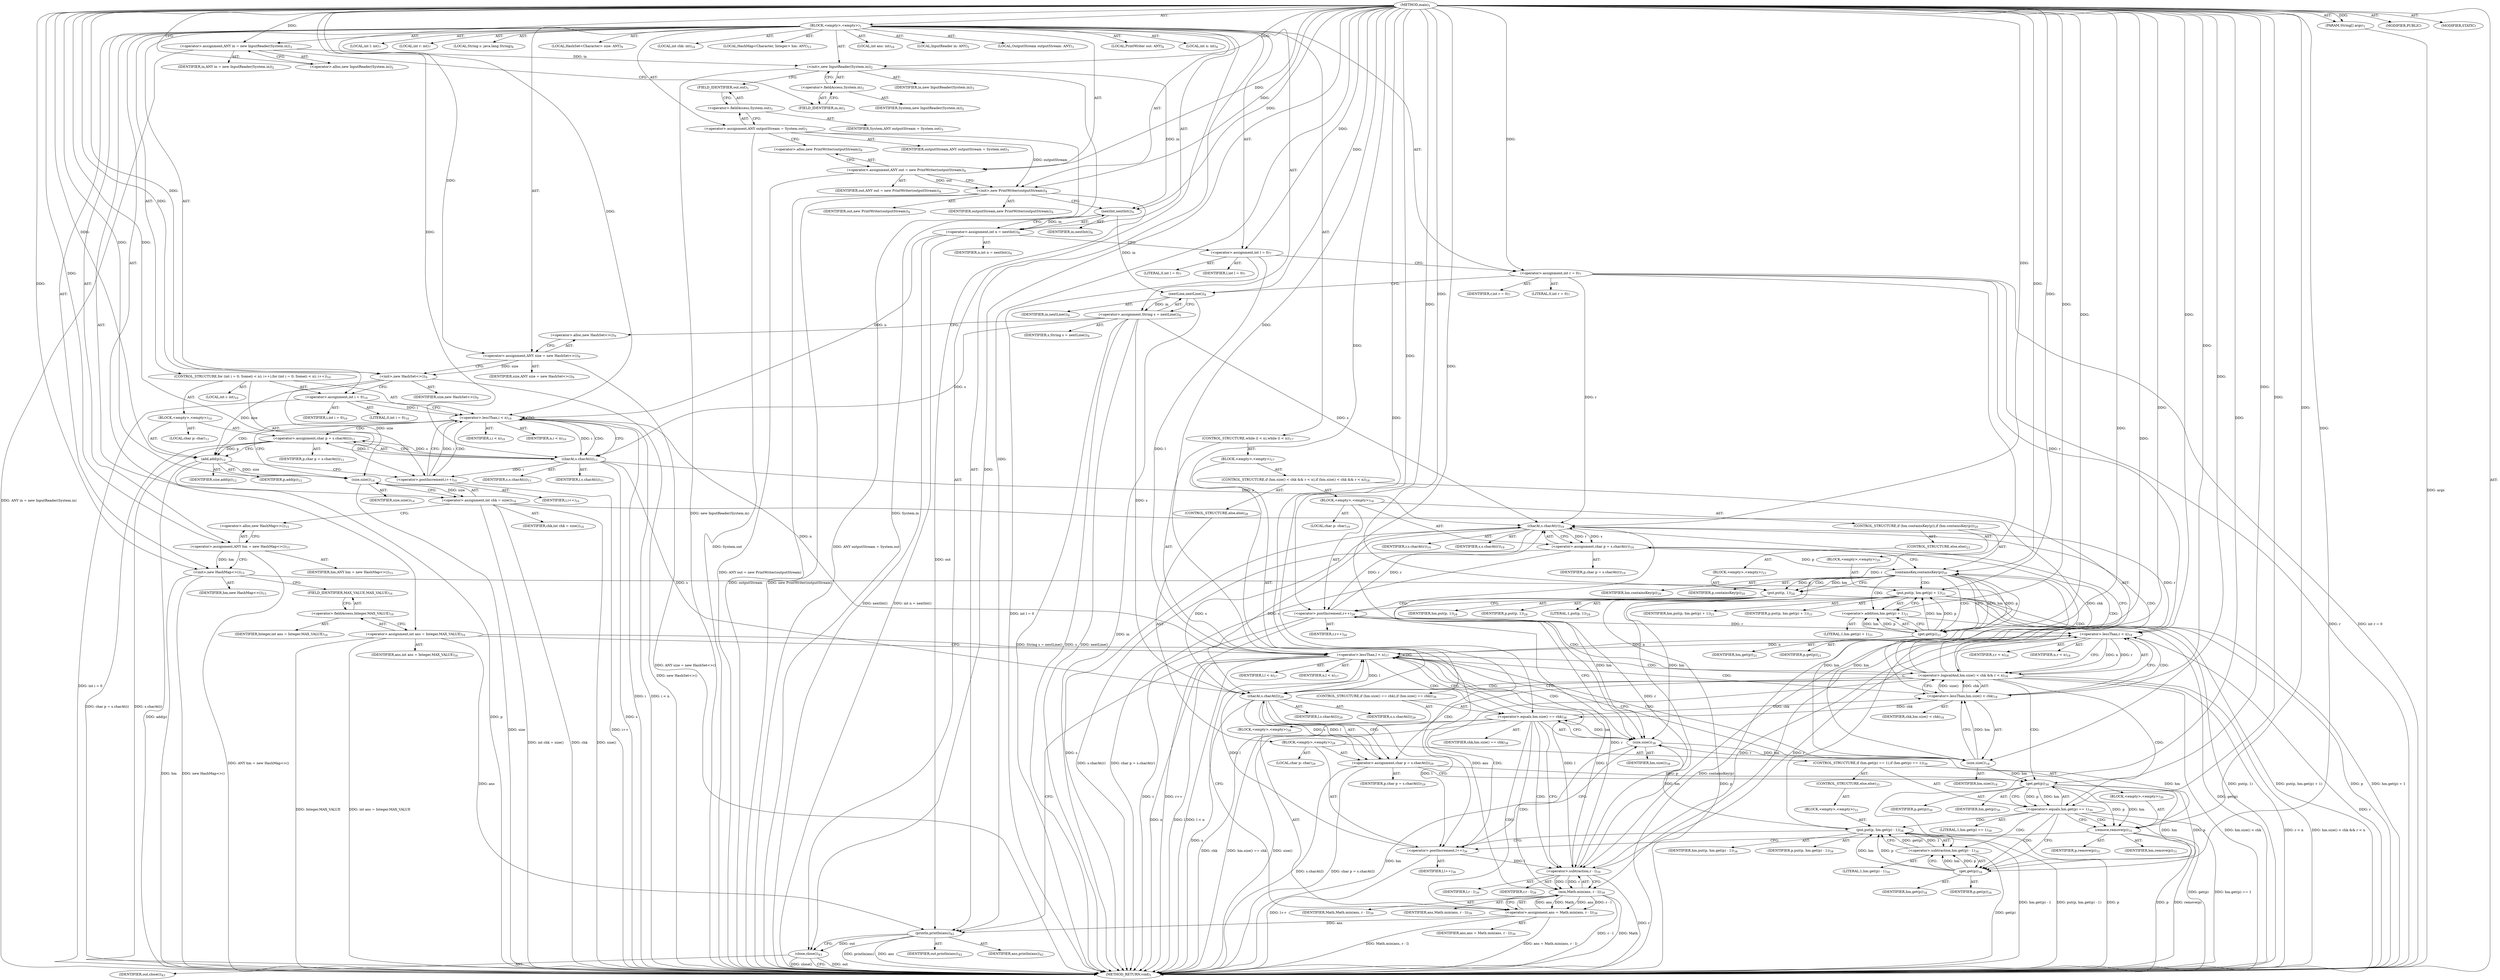 digraph "main" {  
"25" [label = <(METHOD,main)<SUB>1</SUB>> ]
"26" [label = <(PARAM,String[] args)<SUB>1</SUB>> ]
"27" [label = <(BLOCK,&lt;empty&gt;,&lt;empty&gt;)<SUB>1</SUB>> ]
"4" [label = <(LOCAL,InputReader in: ANY)<SUB>2</SUB>> ]
"28" [label = <(&lt;operator&gt;.assignment,ANY in = new InputReader(System.in))<SUB>2</SUB>> ]
"29" [label = <(IDENTIFIER,in,ANY in = new InputReader(System.in))<SUB>2</SUB>> ]
"30" [label = <(&lt;operator&gt;.alloc,new InputReader(System.in))<SUB>2</SUB>> ]
"31" [label = <(&lt;init&gt;,new InputReader(System.in))<SUB>2</SUB>> ]
"3" [label = <(IDENTIFIER,in,new InputReader(System.in))<SUB>2</SUB>> ]
"32" [label = <(&lt;operator&gt;.fieldAccess,System.in)<SUB>2</SUB>> ]
"33" [label = <(IDENTIFIER,System,new InputReader(System.in))<SUB>2</SUB>> ]
"34" [label = <(FIELD_IDENTIFIER,in,in)<SUB>2</SUB>> ]
"35" [label = <(LOCAL,OutputStream outputStream: ANY)<SUB>3</SUB>> ]
"36" [label = <(&lt;operator&gt;.assignment,ANY outputStream = System.out)<SUB>3</SUB>> ]
"37" [label = <(IDENTIFIER,outputStream,ANY outputStream = System.out)<SUB>3</SUB>> ]
"38" [label = <(&lt;operator&gt;.fieldAccess,System.out)<SUB>3</SUB>> ]
"39" [label = <(IDENTIFIER,System,ANY outputStream = System.out)<SUB>3</SUB>> ]
"40" [label = <(FIELD_IDENTIFIER,out,out)<SUB>3</SUB>> ]
"6" [label = <(LOCAL,PrintWriter out: ANY)<SUB>4</SUB>> ]
"41" [label = <(&lt;operator&gt;.assignment,ANY out = new PrintWriter(outputStream))<SUB>4</SUB>> ]
"42" [label = <(IDENTIFIER,out,ANY out = new PrintWriter(outputStream))<SUB>4</SUB>> ]
"43" [label = <(&lt;operator&gt;.alloc,new PrintWriter(outputStream))<SUB>4</SUB>> ]
"44" [label = <(&lt;init&gt;,new PrintWriter(outputStream))<SUB>4</SUB>> ]
"5" [label = <(IDENTIFIER,out,new PrintWriter(outputStream))<SUB>4</SUB>> ]
"45" [label = <(IDENTIFIER,outputStream,new PrintWriter(outputStream))<SUB>4</SUB>> ]
"46" [label = <(LOCAL,int n: int)<SUB>6</SUB>> ]
"47" [label = <(&lt;operator&gt;.assignment,int n = nextInt())<SUB>6</SUB>> ]
"48" [label = <(IDENTIFIER,n,int n = nextInt())<SUB>6</SUB>> ]
"49" [label = <(nextInt,nextInt())<SUB>6</SUB>> ]
"50" [label = <(IDENTIFIER,in,nextInt())<SUB>6</SUB>> ]
"51" [label = <(LOCAL,int l: int)<SUB>7</SUB>> ]
"52" [label = <(LOCAL,int r: int)<SUB>7</SUB>> ]
"53" [label = <(&lt;operator&gt;.assignment,int l = 0)<SUB>7</SUB>> ]
"54" [label = <(IDENTIFIER,l,int l = 0)<SUB>7</SUB>> ]
"55" [label = <(LITERAL,0,int l = 0)<SUB>7</SUB>> ]
"56" [label = <(&lt;operator&gt;.assignment,int r = 0)<SUB>7</SUB>> ]
"57" [label = <(IDENTIFIER,r,int r = 0)<SUB>7</SUB>> ]
"58" [label = <(LITERAL,0,int r = 0)<SUB>7</SUB>> ]
"59" [label = <(LOCAL,String s: java.lang.String)<SUB>8</SUB>> ]
"60" [label = <(&lt;operator&gt;.assignment,String s = nextLine())<SUB>8</SUB>> ]
"61" [label = <(IDENTIFIER,s,String s = nextLine())<SUB>8</SUB>> ]
"62" [label = <(nextLine,nextLine())<SUB>8</SUB>> ]
"63" [label = <(IDENTIFIER,in,nextLine())<SUB>8</SUB>> ]
"8" [label = <(LOCAL,HashSet&lt;Character&gt; size: ANY)<SUB>9</SUB>> ]
"64" [label = <(&lt;operator&gt;.assignment,ANY size = new HashSet&lt;&gt;())<SUB>9</SUB>> ]
"65" [label = <(IDENTIFIER,size,ANY size = new HashSet&lt;&gt;())<SUB>9</SUB>> ]
"66" [label = <(&lt;operator&gt;.alloc,new HashSet&lt;&gt;())<SUB>9</SUB>> ]
"67" [label = <(&lt;init&gt;,new HashSet&lt;&gt;())<SUB>9</SUB>> ]
"7" [label = <(IDENTIFIER,size,new HashSet&lt;&gt;())<SUB>9</SUB>> ]
"68" [label = <(CONTROL_STRUCTURE,for (int i = 0; Some(i &lt; n); i++),for (int i = 0; Some(i &lt; n); i++))<SUB>10</SUB>> ]
"69" [label = <(LOCAL,int i: int)<SUB>10</SUB>> ]
"70" [label = <(&lt;operator&gt;.assignment,int i = 0)<SUB>10</SUB>> ]
"71" [label = <(IDENTIFIER,i,int i = 0)<SUB>10</SUB>> ]
"72" [label = <(LITERAL,0,int i = 0)<SUB>10</SUB>> ]
"73" [label = <(&lt;operator&gt;.lessThan,i &lt; n)<SUB>10</SUB>> ]
"74" [label = <(IDENTIFIER,i,i &lt; n)<SUB>10</SUB>> ]
"75" [label = <(IDENTIFIER,n,i &lt; n)<SUB>10</SUB>> ]
"76" [label = <(&lt;operator&gt;.postIncrement,i++)<SUB>10</SUB>> ]
"77" [label = <(IDENTIFIER,i,i++)<SUB>10</SUB>> ]
"78" [label = <(BLOCK,&lt;empty&gt;,&lt;empty&gt;)<SUB>10</SUB>> ]
"79" [label = <(LOCAL,char p: char)<SUB>11</SUB>> ]
"80" [label = <(&lt;operator&gt;.assignment,char p = s.charAt(i))<SUB>11</SUB>> ]
"81" [label = <(IDENTIFIER,p,char p = s.charAt(i))<SUB>11</SUB>> ]
"82" [label = <(charAt,s.charAt(i))<SUB>11</SUB>> ]
"83" [label = <(IDENTIFIER,s,s.charAt(i))<SUB>11</SUB>> ]
"84" [label = <(IDENTIFIER,i,s.charAt(i))<SUB>11</SUB>> ]
"85" [label = <(add,add(p))<SUB>12</SUB>> ]
"86" [label = <(IDENTIFIER,size,add(p))<SUB>12</SUB>> ]
"87" [label = <(IDENTIFIER,p,add(p))<SUB>12</SUB>> ]
"88" [label = <(LOCAL,int chk: int)<SUB>14</SUB>> ]
"89" [label = <(&lt;operator&gt;.assignment,int chk = size())<SUB>14</SUB>> ]
"90" [label = <(IDENTIFIER,chk,int chk = size())<SUB>14</SUB>> ]
"91" [label = <(size,size())<SUB>14</SUB>> ]
"92" [label = <(IDENTIFIER,size,size())<SUB>14</SUB>> ]
"10" [label = <(LOCAL,HashMap&lt;Character, Integer&gt; hm: ANY)<SUB>15</SUB>> ]
"93" [label = <(&lt;operator&gt;.assignment,ANY hm = new HashMap&lt;&gt;())<SUB>15</SUB>> ]
"94" [label = <(IDENTIFIER,hm,ANY hm = new HashMap&lt;&gt;())<SUB>15</SUB>> ]
"95" [label = <(&lt;operator&gt;.alloc,new HashMap&lt;&gt;())<SUB>15</SUB>> ]
"96" [label = <(&lt;init&gt;,new HashMap&lt;&gt;())<SUB>15</SUB>> ]
"9" [label = <(IDENTIFIER,hm,new HashMap&lt;&gt;())<SUB>15</SUB>> ]
"97" [label = <(LOCAL,int ans: int)<SUB>16</SUB>> ]
"98" [label = <(&lt;operator&gt;.assignment,int ans = Integer.MAX_VALUE)<SUB>16</SUB>> ]
"99" [label = <(IDENTIFIER,ans,int ans = Integer.MAX_VALUE)<SUB>16</SUB>> ]
"100" [label = <(&lt;operator&gt;.fieldAccess,Integer.MAX_VALUE)<SUB>16</SUB>> ]
"101" [label = <(IDENTIFIER,Integer,int ans = Integer.MAX_VALUE)<SUB>16</SUB>> ]
"102" [label = <(FIELD_IDENTIFIER,MAX_VALUE,MAX_VALUE)<SUB>16</SUB>> ]
"103" [label = <(CONTROL_STRUCTURE,while (l &lt; n),while (l &lt; n))<SUB>17</SUB>> ]
"104" [label = <(&lt;operator&gt;.lessThan,l &lt; n)<SUB>17</SUB>> ]
"105" [label = <(IDENTIFIER,l,l &lt; n)<SUB>17</SUB>> ]
"106" [label = <(IDENTIFIER,n,l &lt; n)<SUB>17</SUB>> ]
"107" [label = <(BLOCK,&lt;empty&gt;,&lt;empty&gt;)<SUB>17</SUB>> ]
"108" [label = <(CONTROL_STRUCTURE,if (hm.size() &lt; chk &amp;&amp; r &lt; n),if (hm.size() &lt; chk &amp;&amp; r &lt; n))<SUB>18</SUB>> ]
"109" [label = <(&lt;operator&gt;.logicalAnd,hm.size() &lt; chk &amp;&amp; r &lt; n)<SUB>18</SUB>> ]
"110" [label = <(&lt;operator&gt;.lessThan,hm.size() &lt; chk)<SUB>18</SUB>> ]
"111" [label = <(size,size())<SUB>18</SUB>> ]
"112" [label = <(IDENTIFIER,hm,size())<SUB>18</SUB>> ]
"113" [label = <(IDENTIFIER,chk,hm.size() &lt; chk)<SUB>18</SUB>> ]
"114" [label = <(&lt;operator&gt;.lessThan,r &lt; n)<SUB>18</SUB>> ]
"115" [label = <(IDENTIFIER,r,r &lt; n)<SUB>18</SUB>> ]
"116" [label = <(IDENTIFIER,n,r &lt; n)<SUB>18</SUB>> ]
"117" [label = <(BLOCK,&lt;empty&gt;,&lt;empty&gt;)<SUB>18</SUB>> ]
"118" [label = <(LOCAL,char p: char)<SUB>19</SUB>> ]
"119" [label = <(&lt;operator&gt;.assignment,char p = s.charAt(r))<SUB>19</SUB>> ]
"120" [label = <(IDENTIFIER,p,char p = s.charAt(r))<SUB>19</SUB>> ]
"121" [label = <(charAt,s.charAt(r))<SUB>19</SUB>> ]
"122" [label = <(IDENTIFIER,s,s.charAt(r))<SUB>19</SUB>> ]
"123" [label = <(IDENTIFIER,r,s.charAt(r))<SUB>19</SUB>> ]
"124" [label = <(CONTROL_STRUCTURE,if (hm.containsKey(p)),if (hm.containsKey(p)))<SUB>20</SUB>> ]
"125" [label = <(containsKey,containsKey(p))<SUB>20</SUB>> ]
"126" [label = <(IDENTIFIER,hm,containsKey(p))<SUB>20</SUB>> ]
"127" [label = <(IDENTIFIER,p,containsKey(p))<SUB>20</SUB>> ]
"128" [label = <(BLOCK,&lt;empty&gt;,&lt;empty&gt;)<SUB>20</SUB>> ]
"129" [label = <(put,put(p, hm.get(p) + 1))<SUB>21</SUB>> ]
"130" [label = <(IDENTIFIER,hm,put(p, hm.get(p) + 1))<SUB>21</SUB>> ]
"131" [label = <(IDENTIFIER,p,put(p, hm.get(p) + 1))<SUB>21</SUB>> ]
"132" [label = <(&lt;operator&gt;.addition,hm.get(p) + 1)<SUB>21</SUB>> ]
"133" [label = <(get,get(p))<SUB>21</SUB>> ]
"134" [label = <(IDENTIFIER,hm,get(p))<SUB>21</SUB>> ]
"135" [label = <(IDENTIFIER,p,get(p))<SUB>21</SUB>> ]
"136" [label = <(LITERAL,1,hm.get(p) + 1)<SUB>21</SUB>> ]
"137" [label = <(CONTROL_STRUCTURE,else,else)<SUB>23</SUB>> ]
"138" [label = <(BLOCK,&lt;empty&gt;,&lt;empty&gt;)<SUB>23</SUB>> ]
"139" [label = <(put,put(p, 1))<SUB>24</SUB>> ]
"140" [label = <(IDENTIFIER,hm,put(p, 1))<SUB>24</SUB>> ]
"141" [label = <(IDENTIFIER,p,put(p, 1))<SUB>24</SUB>> ]
"142" [label = <(LITERAL,1,put(p, 1))<SUB>24</SUB>> ]
"143" [label = <(&lt;operator&gt;.postIncrement,r++)<SUB>26</SUB>> ]
"144" [label = <(IDENTIFIER,r,r++)<SUB>26</SUB>> ]
"145" [label = <(CONTROL_STRUCTURE,else,else)<SUB>28</SUB>> ]
"146" [label = <(BLOCK,&lt;empty&gt;,&lt;empty&gt;)<SUB>28</SUB>> ]
"147" [label = <(LOCAL,char p: char)<SUB>29</SUB>> ]
"148" [label = <(&lt;operator&gt;.assignment,char p = s.charAt(l))<SUB>29</SUB>> ]
"149" [label = <(IDENTIFIER,p,char p = s.charAt(l))<SUB>29</SUB>> ]
"150" [label = <(charAt,s.charAt(l))<SUB>29</SUB>> ]
"151" [label = <(IDENTIFIER,s,s.charAt(l))<SUB>29</SUB>> ]
"152" [label = <(IDENTIFIER,l,s.charAt(l))<SUB>29</SUB>> ]
"153" [label = <(CONTROL_STRUCTURE,if (hm.get(p) == 1),if (hm.get(p) == 1))<SUB>30</SUB>> ]
"154" [label = <(&lt;operator&gt;.equals,hm.get(p) == 1)<SUB>30</SUB>> ]
"155" [label = <(get,get(p))<SUB>30</SUB>> ]
"156" [label = <(IDENTIFIER,hm,get(p))<SUB>30</SUB>> ]
"157" [label = <(IDENTIFIER,p,get(p))<SUB>30</SUB>> ]
"158" [label = <(LITERAL,1,hm.get(p) == 1)<SUB>30</SUB>> ]
"159" [label = <(BLOCK,&lt;empty&gt;,&lt;empty&gt;)<SUB>30</SUB>> ]
"160" [label = <(remove,remove(p))<SUB>31</SUB>> ]
"161" [label = <(IDENTIFIER,hm,remove(p))<SUB>31</SUB>> ]
"162" [label = <(IDENTIFIER,p,remove(p))<SUB>31</SUB>> ]
"163" [label = <(CONTROL_STRUCTURE,else,else)<SUB>33</SUB>> ]
"164" [label = <(BLOCK,&lt;empty&gt;,&lt;empty&gt;)<SUB>33</SUB>> ]
"165" [label = <(put,put(p, hm.get(p) - 1))<SUB>34</SUB>> ]
"166" [label = <(IDENTIFIER,hm,put(p, hm.get(p) - 1))<SUB>34</SUB>> ]
"167" [label = <(IDENTIFIER,p,put(p, hm.get(p) - 1))<SUB>34</SUB>> ]
"168" [label = <(&lt;operator&gt;.subtraction,hm.get(p) - 1)<SUB>34</SUB>> ]
"169" [label = <(get,get(p))<SUB>34</SUB>> ]
"170" [label = <(IDENTIFIER,hm,get(p))<SUB>34</SUB>> ]
"171" [label = <(IDENTIFIER,p,get(p))<SUB>34</SUB>> ]
"172" [label = <(LITERAL,1,hm.get(p) - 1)<SUB>34</SUB>> ]
"173" [label = <(&lt;operator&gt;.postIncrement,l++)<SUB>36</SUB>> ]
"174" [label = <(IDENTIFIER,l,l++)<SUB>36</SUB>> ]
"175" [label = <(CONTROL_STRUCTURE,if (hm.size() == chk),if (hm.size() == chk))<SUB>38</SUB>> ]
"176" [label = <(&lt;operator&gt;.equals,hm.size() == chk)<SUB>38</SUB>> ]
"177" [label = <(size,size())<SUB>38</SUB>> ]
"178" [label = <(IDENTIFIER,hm,size())<SUB>38</SUB>> ]
"179" [label = <(IDENTIFIER,chk,hm.size() == chk)<SUB>38</SUB>> ]
"180" [label = <(BLOCK,&lt;empty&gt;,&lt;empty&gt;)<SUB>38</SUB>> ]
"181" [label = <(&lt;operator&gt;.assignment,ans = Math.min(ans, r - l))<SUB>39</SUB>> ]
"182" [label = <(IDENTIFIER,ans,ans = Math.min(ans, r - l))<SUB>39</SUB>> ]
"183" [label = <(min,Math.min(ans, r - l))<SUB>39</SUB>> ]
"184" [label = <(IDENTIFIER,Math,Math.min(ans, r - l))<SUB>39</SUB>> ]
"185" [label = <(IDENTIFIER,ans,Math.min(ans, r - l))<SUB>39</SUB>> ]
"186" [label = <(&lt;operator&gt;.subtraction,r - l)<SUB>39</SUB>> ]
"187" [label = <(IDENTIFIER,r,r - l)<SUB>39</SUB>> ]
"188" [label = <(IDENTIFIER,l,r - l)<SUB>39</SUB>> ]
"189" [label = <(println,println(ans))<SUB>42</SUB>> ]
"190" [label = <(IDENTIFIER,out,println(ans))<SUB>42</SUB>> ]
"191" [label = <(IDENTIFIER,ans,println(ans))<SUB>42</SUB>> ]
"192" [label = <(close,close())<SUB>43</SUB>> ]
"193" [label = <(IDENTIFIER,out,close())<SUB>43</SUB>> ]
"194" [label = <(MODIFIER,PUBLIC)> ]
"195" [label = <(MODIFIER,STATIC)> ]
"196" [label = <(METHOD_RETURN,void)<SUB>1</SUB>> ]
  "25" -> "26"  [ label = "AST: "] 
  "25" -> "27"  [ label = "AST: "] 
  "25" -> "194"  [ label = "AST: "] 
  "25" -> "195"  [ label = "AST: "] 
  "25" -> "196"  [ label = "AST: "] 
  "27" -> "4"  [ label = "AST: "] 
  "27" -> "28"  [ label = "AST: "] 
  "27" -> "31"  [ label = "AST: "] 
  "27" -> "35"  [ label = "AST: "] 
  "27" -> "36"  [ label = "AST: "] 
  "27" -> "6"  [ label = "AST: "] 
  "27" -> "41"  [ label = "AST: "] 
  "27" -> "44"  [ label = "AST: "] 
  "27" -> "46"  [ label = "AST: "] 
  "27" -> "47"  [ label = "AST: "] 
  "27" -> "51"  [ label = "AST: "] 
  "27" -> "52"  [ label = "AST: "] 
  "27" -> "53"  [ label = "AST: "] 
  "27" -> "56"  [ label = "AST: "] 
  "27" -> "59"  [ label = "AST: "] 
  "27" -> "60"  [ label = "AST: "] 
  "27" -> "8"  [ label = "AST: "] 
  "27" -> "64"  [ label = "AST: "] 
  "27" -> "67"  [ label = "AST: "] 
  "27" -> "68"  [ label = "AST: "] 
  "27" -> "88"  [ label = "AST: "] 
  "27" -> "89"  [ label = "AST: "] 
  "27" -> "10"  [ label = "AST: "] 
  "27" -> "93"  [ label = "AST: "] 
  "27" -> "96"  [ label = "AST: "] 
  "27" -> "97"  [ label = "AST: "] 
  "27" -> "98"  [ label = "AST: "] 
  "27" -> "103"  [ label = "AST: "] 
  "27" -> "189"  [ label = "AST: "] 
  "27" -> "192"  [ label = "AST: "] 
  "28" -> "29"  [ label = "AST: "] 
  "28" -> "30"  [ label = "AST: "] 
  "31" -> "3"  [ label = "AST: "] 
  "31" -> "32"  [ label = "AST: "] 
  "32" -> "33"  [ label = "AST: "] 
  "32" -> "34"  [ label = "AST: "] 
  "36" -> "37"  [ label = "AST: "] 
  "36" -> "38"  [ label = "AST: "] 
  "38" -> "39"  [ label = "AST: "] 
  "38" -> "40"  [ label = "AST: "] 
  "41" -> "42"  [ label = "AST: "] 
  "41" -> "43"  [ label = "AST: "] 
  "44" -> "5"  [ label = "AST: "] 
  "44" -> "45"  [ label = "AST: "] 
  "47" -> "48"  [ label = "AST: "] 
  "47" -> "49"  [ label = "AST: "] 
  "49" -> "50"  [ label = "AST: "] 
  "53" -> "54"  [ label = "AST: "] 
  "53" -> "55"  [ label = "AST: "] 
  "56" -> "57"  [ label = "AST: "] 
  "56" -> "58"  [ label = "AST: "] 
  "60" -> "61"  [ label = "AST: "] 
  "60" -> "62"  [ label = "AST: "] 
  "62" -> "63"  [ label = "AST: "] 
  "64" -> "65"  [ label = "AST: "] 
  "64" -> "66"  [ label = "AST: "] 
  "67" -> "7"  [ label = "AST: "] 
  "68" -> "69"  [ label = "AST: "] 
  "68" -> "70"  [ label = "AST: "] 
  "68" -> "73"  [ label = "AST: "] 
  "68" -> "76"  [ label = "AST: "] 
  "68" -> "78"  [ label = "AST: "] 
  "70" -> "71"  [ label = "AST: "] 
  "70" -> "72"  [ label = "AST: "] 
  "73" -> "74"  [ label = "AST: "] 
  "73" -> "75"  [ label = "AST: "] 
  "76" -> "77"  [ label = "AST: "] 
  "78" -> "79"  [ label = "AST: "] 
  "78" -> "80"  [ label = "AST: "] 
  "78" -> "85"  [ label = "AST: "] 
  "80" -> "81"  [ label = "AST: "] 
  "80" -> "82"  [ label = "AST: "] 
  "82" -> "83"  [ label = "AST: "] 
  "82" -> "84"  [ label = "AST: "] 
  "85" -> "86"  [ label = "AST: "] 
  "85" -> "87"  [ label = "AST: "] 
  "89" -> "90"  [ label = "AST: "] 
  "89" -> "91"  [ label = "AST: "] 
  "91" -> "92"  [ label = "AST: "] 
  "93" -> "94"  [ label = "AST: "] 
  "93" -> "95"  [ label = "AST: "] 
  "96" -> "9"  [ label = "AST: "] 
  "98" -> "99"  [ label = "AST: "] 
  "98" -> "100"  [ label = "AST: "] 
  "100" -> "101"  [ label = "AST: "] 
  "100" -> "102"  [ label = "AST: "] 
  "103" -> "104"  [ label = "AST: "] 
  "103" -> "107"  [ label = "AST: "] 
  "104" -> "105"  [ label = "AST: "] 
  "104" -> "106"  [ label = "AST: "] 
  "107" -> "108"  [ label = "AST: "] 
  "107" -> "175"  [ label = "AST: "] 
  "108" -> "109"  [ label = "AST: "] 
  "108" -> "117"  [ label = "AST: "] 
  "108" -> "145"  [ label = "AST: "] 
  "109" -> "110"  [ label = "AST: "] 
  "109" -> "114"  [ label = "AST: "] 
  "110" -> "111"  [ label = "AST: "] 
  "110" -> "113"  [ label = "AST: "] 
  "111" -> "112"  [ label = "AST: "] 
  "114" -> "115"  [ label = "AST: "] 
  "114" -> "116"  [ label = "AST: "] 
  "117" -> "118"  [ label = "AST: "] 
  "117" -> "119"  [ label = "AST: "] 
  "117" -> "124"  [ label = "AST: "] 
  "117" -> "143"  [ label = "AST: "] 
  "119" -> "120"  [ label = "AST: "] 
  "119" -> "121"  [ label = "AST: "] 
  "121" -> "122"  [ label = "AST: "] 
  "121" -> "123"  [ label = "AST: "] 
  "124" -> "125"  [ label = "AST: "] 
  "124" -> "128"  [ label = "AST: "] 
  "124" -> "137"  [ label = "AST: "] 
  "125" -> "126"  [ label = "AST: "] 
  "125" -> "127"  [ label = "AST: "] 
  "128" -> "129"  [ label = "AST: "] 
  "129" -> "130"  [ label = "AST: "] 
  "129" -> "131"  [ label = "AST: "] 
  "129" -> "132"  [ label = "AST: "] 
  "132" -> "133"  [ label = "AST: "] 
  "132" -> "136"  [ label = "AST: "] 
  "133" -> "134"  [ label = "AST: "] 
  "133" -> "135"  [ label = "AST: "] 
  "137" -> "138"  [ label = "AST: "] 
  "138" -> "139"  [ label = "AST: "] 
  "139" -> "140"  [ label = "AST: "] 
  "139" -> "141"  [ label = "AST: "] 
  "139" -> "142"  [ label = "AST: "] 
  "143" -> "144"  [ label = "AST: "] 
  "145" -> "146"  [ label = "AST: "] 
  "146" -> "147"  [ label = "AST: "] 
  "146" -> "148"  [ label = "AST: "] 
  "146" -> "153"  [ label = "AST: "] 
  "146" -> "173"  [ label = "AST: "] 
  "148" -> "149"  [ label = "AST: "] 
  "148" -> "150"  [ label = "AST: "] 
  "150" -> "151"  [ label = "AST: "] 
  "150" -> "152"  [ label = "AST: "] 
  "153" -> "154"  [ label = "AST: "] 
  "153" -> "159"  [ label = "AST: "] 
  "153" -> "163"  [ label = "AST: "] 
  "154" -> "155"  [ label = "AST: "] 
  "154" -> "158"  [ label = "AST: "] 
  "155" -> "156"  [ label = "AST: "] 
  "155" -> "157"  [ label = "AST: "] 
  "159" -> "160"  [ label = "AST: "] 
  "160" -> "161"  [ label = "AST: "] 
  "160" -> "162"  [ label = "AST: "] 
  "163" -> "164"  [ label = "AST: "] 
  "164" -> "165"  [ label = "AST: "] 
  "165" -> "166"  [ label = "AST: "] 
  "165" -> "167"  [ label = "AST: "] 
  "165" -> "168"  [ label = "AST: "] 
  "168" -> "169"  [ label = "AST: "] 
  "168" -> "172"  [ label = "AST: "] 
  "169" -> "170"  [ label = "AST: "] 
  "169" -> "171"  [ label = "AST: "] 
  "173" -> "174"  [ label = "AST: "] 
  "175" -> "176"  [ label = "AST: "] 
  "175" -> "180"  [ label = "AST: "] 
  "176" -> "177"  [ label = "AST: "] 
  "176" -> "179"  [ label = "AST: "] 
  "177" -> "178"  [ label = "AST: "] 
  "180" -> "181"  [ label = "AST: "] 
  "181" -> "182"  [ label = "AST: "] 
  "181" -> "183"  [ label = "AST: "] 
  "183" -> "184"  [ label = "AST: "] 
  "183" -> "185"  [ label = "AST: "] 
  "183" -> "186"  [ label = "AST: "] 
  "186" -> "187"  [ label = "AST: "] 
  "186" -> "188"  [ label = "AST: "] 
  "189" -> "190"  [ label = "AST: "] 
  "189" -> "191"  [ label = "AST: "] 
  "192" -> "193"  [ label = "AST: "] 
  "28" -> "34"  [ label = "CFG: "] 
  "31" -> "40"  [ label = "CFG: "] 
  "36" -> "43"  [ label = "CFG: "] 
  "41" -> "44"  [ label = "CFG: "] 
  "44" -> "49"  [ label = "CFG: "] 
  "47" -> "53"  [ label = "CFG: "] 
  "53" -> "56"  [ label = "CFG: "] 
  "56" -> "62"  [ label = "CFG: "] 
  "60" -> "66"  [ label = "CFG: "] 
  "64" -> "67"  [ label = "CFG: "] 
  "67" -> "70"  [ label = "CFG: "] 
  "89" -> "95"  [ label = "CFG: "] 
  "93" -> "96"  [ label = "CFG: "] 
  "96" -> "102"  [ label = "CFG: "] 
  "98" -> "104"  [ label = "CFG: "] 
  "189" -> "192"  [ label = "CFG: "] 
  "192" -> "196"  [ label = "CFG: "] 
  "30" -> "28"  [ label = "CFG: "] 
  "32" -> "31"  [ label = "CFG: "] 
  "38" -> "36"  [ label = "CFG: "] 
  "43" -> "41"  [ label = "CFG: "] 
  "49" -> "47"  [ label = "CFG: "] 
  "62" -> "60"  [ label = "CFG: "] 
  "66" -> "64"  [ label = "CFG: "] 
  "70" -> "73"  [ label = "CFG: "] 
  "73" -> "82"  [ label = "CFG: "] 
  "73" -> "91"  [ label = "CFG: "] 
  "76" -> "73"  [ label = "CFG: "] 
  "91" -> "89"  [ label = "CFG: "] 
  "95" -> "93"  [ label = "CFG: "] 
  "100" -> "98"  [ label = "CFG: "] 
  "104" -> "111"  [ label = "CFG: "] 
  "104" -> "189"  [ label = "CFG: "] 
  "34" -> "32"  [ label = "CFG: "] 
  "40" -> "38"  [ label = "CFG: "] 
  "80" -> "85"  [ label = "CFG: "] 
  "85" -> "76"  [ label = "CFG: "] 
  "102" -> "100"  [ label = "CFG: "] 
  "82" -> "80"  [ label = "CFG: "] 
  "109" -> "121"  [ label = "CFG: "] 
  "109" -> "150"  [ label = "CFG: "] 
  "176" -> "104"  [ label = "CFG: "] 
  "176" -> "186"  [ label = "CFG: "] 
  "110" -> "109"  [ label = "CFG: "] 
  "110" -> "114"  [ label = "CFG: "] 
  "114" -> "109"  [ label = "CFG: "] 
  "119" -> "125"  [ label = "CFG: "] 
  "143" -> "177"  [ label = "CFG: "] 
  "177" -> "176"  [ label = "CFG: "] 
  "181" -> "104"  [ label = "CFG: "] 
  "111" -> "110"  [ label = "CFG: "] 
  "121" -> "119"  [ label = "CFG: "] 
  "125" -> "133"  [ label = "CFG: "] 
  "125" -> "139"  [ label = "CFG: "] 
  "148" -> "155"  [ label = "CFG: "] 
  "173" -> "177"  [ label = "CFG: "] 
  "183" -> "181"  [ label = "CFG: "] 
  "129" -> "143"  [ label = "CFG: "] 
  "150" -> "148"  [ label = "CFG: "] 
  "154" -> "160"  [ label = "CFG: "] 
  "154" -> "169"  [ label = "CFG: "] 
  "186" -> "183"  [ label = "CFG: "] 
  "132" -> "129"  [ label = "CFG: "] 
  "139" -> "143"  [ label = "CFG: "] 
  "155" -> "154"  [ label = "CFG: "] 
  "160" -> "173"  [ label = "CFG: "] 
  "133" -> "132"  [ label = "CFG: "] 
  "165" -> "173"  [ label = "CFG: "] 
  "168" -> "165"  [ label = "CFG: "] 
  "169" -> "168"  [ label = "CFG: "] 
  "25" -> "30"  [ label = "CFG: "] 
  "26" -> "196"  [ label = "DDG: args"] 
  "28" -> "196"  [ label = "DDG: ANY in = new InputReader(System.in)"] 
  "31" -> "196"  [ label = "DDG: System.in"] 
  "31" -> "196"  [ label = "DDG: new InputReader(System.in)"] 
  "36" -> "196"  [ label = "DDG: System.out"] 
  "36" -> "196"  [ label = "DDG: ANY outputStream = System.out"] 
  "41" -> "196"  [ label = "DDG: ANY out = new PrintWriter(outputStream)"] 
  "44" -> "196"  [ label = "DDG: outputStream"] 
  "44" -> "196"  [ label = "DDG: new PrintWriter(outputStream)"] 
  "47" -> "196"  [ label = "DDG: nextInt()"] 
  "47" -> "196"  [ label = "DDG: int n = nextInt()"] 
  "53" -> "196"  [ label = "DDG: int l = 0"] 
  "56" -> "196"  [ label = "DDG: r"] 
  "56" -> "196"  [ label = "DDG: int r = 0"] 
  "60" -> "196"  [ label = "DDG: s"] 
  "62" -> "196"  [ label = "DDG: in"] 
  "60" -> "196"  [ label = "DDG: nextLine()"] 
  "60" -> "196"  [ label = "DDG: String s = nextLine()"] 
  "64" -> "196"  [ label = "DDG: ANY size = new HashSet&lt;&gt;()"] 
  "67" -> "196"  [ label = "DDG: new HashSet&lt;&gt;()"] 
  "70" -> "196"  [ label = "DDG: int i = 0"] 
  "73" -> "196"  [ label = "DDG: i"] 
  "73" -> "196"  [ label = "DDG: i &lt; n"] 
  "89" -> "196"  [ label = "DDG: chk"] 
  "91" -> "196"  [ label = "DDG: size"] 
  "89" -> "196"  [ label = "DDG: size()"] 
  "89" -> "196"  [ label = "DDG: int chk = size()"] 
  "93" -> "196"  [ label = "DDG: ANY hm = new HashMap&lt;&gt;()"] 
  "96" -> "196"  [ label = "DDG: hm"] 
  "96" -> "196"  [ label = "DDG: new HashMap&lt;&gt;()"] 
  "98" -> "196"  [ label = "DDG: Integer.MAX_VALUE"] 
  "98" -> "196"  [ label = "DDG: int ans = Integer.MAX_VALUE"] 
  "104" -> "196"  [ label = "DDG: l"] 
  "104" -> "196"  [ label = "DDG: n"] 
  "104" -> "196"  [ label = "DDG: l &lt; n"] 
  "189" -> "196"  [ label = "DDG: ans"] 
  "189" -> "196"  [ label = "DDG: println(ans)"] 
  "192" -> "196"  [ label = "DDG: out"] 
  "192" -> "196"  [ label = "DDG: close()"] 
  "109" -> "196"  [ label = "DDG: hm.size() &lt; chk"] 
  "114" -> "196"  [ label = "DDG: r"] 
  "109" -> "196"  [ label = "DDG: r &lt; n"] 
  "109" -> "196"  [ label = "DDG: hm.size() &lt; chk &amp;&amp; r &lt; n"] 
  "150" -> "196"  [ label = "DDG: s"] 
  "148" -> "196"  [ label = "DDG: s.charAt(l)"] 
  "148" -> "196"  [ label = "DDG: char p = s.charAt(l)"] 
  "154" -> "196"  [ label = "DDG: get(p)"] 
  "154" -> "196"  [ label = "DDG: hm.get(p) == 1"] 
  "165" -> "196"  [ label = "DDG: p"] 
  "168" -> "196"  [ label = "DDG: get(p)"] 
  "165" -> "196"  [ label = "DDG: hm.get(p) - 1"] 
  "165" -> "196"  [ label = "DDG: put(p, hm.get(p) - 1)"] 
  "160" -> "196"  [ label = "DDG: p"] 
  "160" -> "196"  [ label = "DDG: remove(p)"] 
  "173" -> "196"  [ label = "DDG: l++"] 
  "121" -> "196"  [ label = "DDG: s"] 
  "119" -> "196"  [ label = "DDG: s.charAt(r)"] 
  "119" -> "196"  [ label = "DDG: char p = s.charAt(r)"] 
  "125" -> "196"  [ label = "DDG: containsKey(p)"] 
  "139" -> "196"  [ label = "DDG: p"] 
  "139" -> "196"  [ label = "DDG: put(p, 1)"] 
  "129" -> "196"  [ label = "DDG: p"] 
  "132" -> "196"  [ label = "DDG: get(p)"] 
  "129" -> "196"  [ label = "DDG: hm.get(p) + 1"] 
  "129" -> "196"  [ label = "DDG: put(p, hm.get(p) + 1)"] 
  "143" -> "196"  [ label = "DDG: r"] 
  "143" -> "196"  [ label = "DDG: r++"] 
  "177" -> "196"  [ label = "DDG: hm"] 
  "176" -> "196"  [ label = "DDG: size()"] 
  "176" -> "196"  [ label = "DDG: chk"] 
  "176" -> "196"  [ label = "DDG: hm.size() == chk"] 
  "186" -> "196"  [ label = "DDG: r"] 
  "183" -> "196"  [ label = "DDG: r - l"] 
  "181" -> "196"  [ label = "DDG: Math.min(ans, r - l)"] 
  "181" -> "196"  [ label = "DDG: ans = Math.min(ans, r - l)"] 
  "82" -> "196"  [ label = "DDG: s"] 
  "80" -> "196"  [ label = "DDG: s.charAt(i)"] 
  "80" -> "196"  [ label = "DDG: char p = s.charAt(i)"] 
  "85" -> "196"  [ label = "DDG: p"] 
  "85" -> "196"  [ label = "DDG: add(p)"] 
  "76" -> "196"  [ label = "DDG: i++"] 
  "183" -> "196"  [ label = "DDG: Math"] 
  "25" -> "26"  [ label = "DDG: "] 
  "25" -> "28"  [ label = "DDG: "] 
  "25" -> "41"  [ label = "DDG: "] 
  "49" -> "47"  [ label = "DDG: in"] 
  "25" -> "53"  [ label = "DDG: "] 
  "25" -> "56"  [ label = "DDG: "] 
  "62" -> "60"  [ label = "DDG: in"] 
  "25" -> "64"  [ label = "DDG: "] 
  "91" -> "89"  [ label = "DDG: size"] 
  "25" -> "93"  [ label = "DDG: "] 
  "28" -> "31"  [ label = "DDG: in"] 
  "25" -> "31"  [ label = "DDG: "] 
  "41" -> "44"  [ label = "DDG: out"] 
  "25" -> "44"  [ label = "DDG: "] 
  "36" -> "44"  [ label = "DDG: outputStream"] 
  "64" -> "67"  [ label = "DDG: size"] 
  "25" -> "67"  [ label = "DDG: "] 
  "25" -> "70"  [ label = "DDG: "] 
  "93" -> "96"  [ label = "DDG: hm"] 
  "25" -> "96"  [ label = "DDG: "] 
  "44" -> "189"  [ label = "DDG: out"] 
  "25" -> "189"  [ label = "DDG: "] 
  "98" -> "189"  [ label = "DDG: ans"] 
  "181" -> "189"  [ label = "DDG: ans"] 
  "189" -> "192"  [ label = "DDG: out"] 
  "25" -> "192"  [ label = "DDG: "] 
  "31" -> "49"  [ label = "DDG: in"] 
  "25" -> "49"  [ label = "DDG: "] 
  "49" -> "62"  [ label = "DDG: in"] 
  "25" -> "62"  [ label = "DDG: "] 
  "70" -> "73"  [ label = "DDG: i"] 
  "76" -> "73"  [ label = "DDG: i"] 
  "25" -> "73"  [ label = "DDG: "] 
  "47" -> "73"  [ label = "DDG: n"] 
  "82" -> "76"  [ label = "DDG: i"] 
  "25" -> "76"  [ label = "DDG: "] 
  "82" -> "80"  [ label = "DDG: s"] 
  "82" -> "80"  [ label = "DDG: i"] 
  "67" -> "91"  [ label = "DDG: size"] 
  "85" -> "91"  [ label = "DDG: size"] 
  "25" -> "91"  [ label = "DDG: "] 
  "53" -> "104"  [ label = "DDG: l"] 
  "173" -> "104"  [ label = "DDG: l"] 
  "186" -> "104"  [ label = "DDG: l"] 
  "25" -> "104"  [ label = "DDG: "] 
  "73" -> "104"  [ label = "DDG: n"] 
  "114" -> "104"  [ label = "DDG: n"] 
  "67" -> "85"  [ label = "DDG: size"] 
  "25" -> "85"  [ label = "DDG: "] 
  "80" -> "85"  [ label = "DDG: p"] 
  "60" -> "82"  [ label = "DDG: s"] 
  "25" -> "82"  [ label = "DDG: "] 
  "73" -> "82"  [ label = "DDG: i"] 
  "110" -> "109"  [ label = "DDG: size()"] 
  "110" -> "109"  [ label = "DDG: chk"] 
  "114" -> "109"  [ label = "DDG: r"] 
  "114" -> "109"  [ label = "DDG: n"] 
  "121" -> "119"  [ label = "DDG: s"] 
  "121" -> "119"  [ label = "DDG: r"] 
  "177" -> "176"  [ label = "DDG: hm"] 
  "110" -> "176"  [ label = "DDG: chk"] 
  "25" -> "176"  [ label = "DDG: "] 
  "183" -> "181"  [ label = "DDG: Math"] 
  "183" -> "181"  [ label = "DDG: ans"] 
  "183" -> "181"  [ label = "DDG: r - l"] 
  "111" -> "110"  [ label = "DDG: hm"] 
  "89" -> "110"  [ label = "DDG: chk"] 
  "176" -> "110"  [ label = "DDG: chk"] 
  "25" -> "110"  [ label = "DDG: "] 
  "56" -> "114"  [ label = "DDG: r"] 
  "143" -> "114"  [ label = "DDG: r"] 
  "186" -> "114"  [ label = "DDG: r"] 
  "25" -> "114"  [ label = "DDG: "] 
  "104" -> "114"  [ label = "DDG: n"] 
  "121" -> "143"  [ label = "DDG: r"] 
  "25" -> "143"  [ label = "DDG: "] 
  "150" -> "148"  [ label = "DDG: s"] 
  "150" -> "148"  [ label = "DDG: l"] 
  "165" -> "177"  [ label = "DDG: hm"] 
  "160" -> "177"  [ label = "DDG: hm"] 
  "139" -> "177"  [ label = "DDG: hm"] 
  "129" -> "177"  [ label = "DDG: hm"] 
  "25" -> "177"  [ label = "DDG: "] 
  "96" -> "111"  [ label = "DDG: hm"] 
  "177" -> "111"  [ label = "DDG: hm"] 
  "25" -> "111"  [ label = "DDG: "] 
  "60" -> "121"  [ label = "DDG: s"] 
  "150" -> "121"  [ label = "DDG: s"] 
  "82" -> "121"  [ label = "DDG: s"] 
  "25" -> "121"  [ label = "DDG: "] 
  "56" -> "121"  [ label = "DDG: r"] 
  "114" -> "121"  [ label = "DDG: r"] 
  "143" -> "121"  [ label = "DDG: r"] 
  "186" -> "121"  [ label = "DDG: r"] 
  "111" -> "125"  [ label = "DDG: hm"] 
  "25" -> "125"  [ label = "DDG: "] 
  "119" -> "125"  [ label = "DDG: p"] 
  "150" -> "173"  [ label = "DDG: l"] 
  "25" -> "173"  [ label = "DDG: "] 
  "25" -> "183"  [ label = "DDG: "] 
  "98" -> "183"  [ label = "DDG: ans"] 
  "181" -> "183"  [ label = "DDG: ans"] 
  "186" -> "183"  [ label = "DDG: r"] 
  "186" -> "183"  [ label = "DDG: l"] 
  "133" -> "129"  [ label = "DDG: hm"] 
  "25" -> "129"  [ label = "DDG: "] 
  "133" -> "129"  [ label = "DDG: p"] 
  "60" -> "150"  [ label = "DDG: s"] 
  "121" -> "150"  [ label = "DDG: s"] 
  "82" -> "150"  [ label = "DDG: s"] 
  "25" -> "150"  [ label = "DDG: "] 
  "104" -> "150"  [ label = "DDG: l"] 
  "155" -> "154"  [ label = "DDG: hm"] 
  "155" -> "154"  [ label = "DDG: p"] 
  "25" -> "154"  [ label = "DDG: "] 
  "56" -> "186"  [ label = "DDG: r"] 
  "114" -> "186"  [ label = "DDG: r"] 
  "143" -> "186"  [ label = "DDG: r"] 
  "25" -> "186"  [ label = "DDG: "] 
  "104" -> "186"  [ label = "DDG: l"] 
  "173" -> "186"  [ label = "DDG: l"] 
  "133" -> "132"  [ label = "DDG: hm"] 
  "133" -> "132"  [ label = "DDG: p"] 
  "25" -> "132"  [ label = "DDG: "] 
  "125" -> "139"  [ label = "DDG: hm"] 
  "25" -> "139"  [ label = "DDG: "] 
  "125" -> "139"  [ label = "DDG: p"] 
  "111" -> "155"  [ label = "DDG: hm"] 
  "25" -> "155"  [ label = "DDG: "] 
  "148" -> "155"  [ label = "DDG: p"] 
  "155" -> "160"  [ label = "DDG: hm"] 
  "25" -> "160"  [ label = "DDG: "] 
  "155" -> "160"  [ label = "DDG: p"] 
  "125" -> "133"  [ label = "DDG: hm"] 
  "25" -> "133"  [ label = "DDG: "] 
  "125" -> "133"  [ label = "DDG: p"] 
  "169" -> "165"  [ label = "DDG: hm"] 
  "25" -> "165"  [ label = "DDG: "] 
  "169" -> "165"  [ label = "DDG: p"] 
  "168" -> "165"  [ label = "DDG: get(p)"] 
  "168" -> "165"  [ label = "DDG: 1"] 
  "169" -> "168"  [ label = "DDG: hm"] 
  "169" -> "168"  [ label = "DDG: p"] 
  "25" -> "168"  [ label = "DDG: "] 
  "155" -> "169"  [ label = "DDG: hm"] 
  "25" -> "169"  [ label = "DDG: "] 
  "155" -> "169"  [ label = "DDG: p"] 
  "73" -> "73"  [ label = "CDG: "] 
  "73" -> "85"  [ label = "CDG: "] 
  "73" -> "76"  [ label = "CDG: "] 
  "73" -> "82"  [ label = "CDG: "] 
  "73" -> "80"  [ label = "CDG: "] 
  "104" -> "104"  [ label = "CDG: "] 
  "104" -> "176"  [ label = "CDG: "] 
  "104" -> "177"  [ label = "CDG: "] 
  "104" -> "110"  [ label = "CDG: "] 
  "104" -> "111"  [ label = "CDG: "] 
  "104" -> "109"  [ label = "CDG: "] 
  "109" -> "154"  [ label = "CDG: "] 
  "109" -> "150"  [ label = "CDG: "] 
  "109" -> "119"  [ label = "CDG: "] 
  "109" -> "121"  [ label = "CDG: "] 
  "109" -> "148"  [ label = "CDG: "] 
  "109" -> "143"  [ label = "CDG: "] 
  "109" -> "173"  [ label = "CDG: "] 
  "109" -> "155"  [ label = "CDG: "] 
  "109" -> "125"  [ label = "CDG: "] 
  "176" -> "183"  [ label = "CDG: "] 
  "176" -> "181"  [ label = "CDG: "] 
  "176" -> "186"  [ label = "CDG: "] 
  "110" -> "114"  [ label = "CDG: "] 
  "125" -> "132"  [ label = "CDG: "] 
  "125" -> "129"  [ label = "CDG: "] 
  "125" -> "139"  [ label = "CDG: "] 
  "125" -> "133"  [ label = "CDG: "] 
  "154" -> "160"  [ label = "CDG: "] 
  "154" -> "169"  [ label = "CDG: "] 
  "154" -> "168"  [ label = "CDG: "] 
  "154" -> "165"  [ label = "CDG: "] 
}
